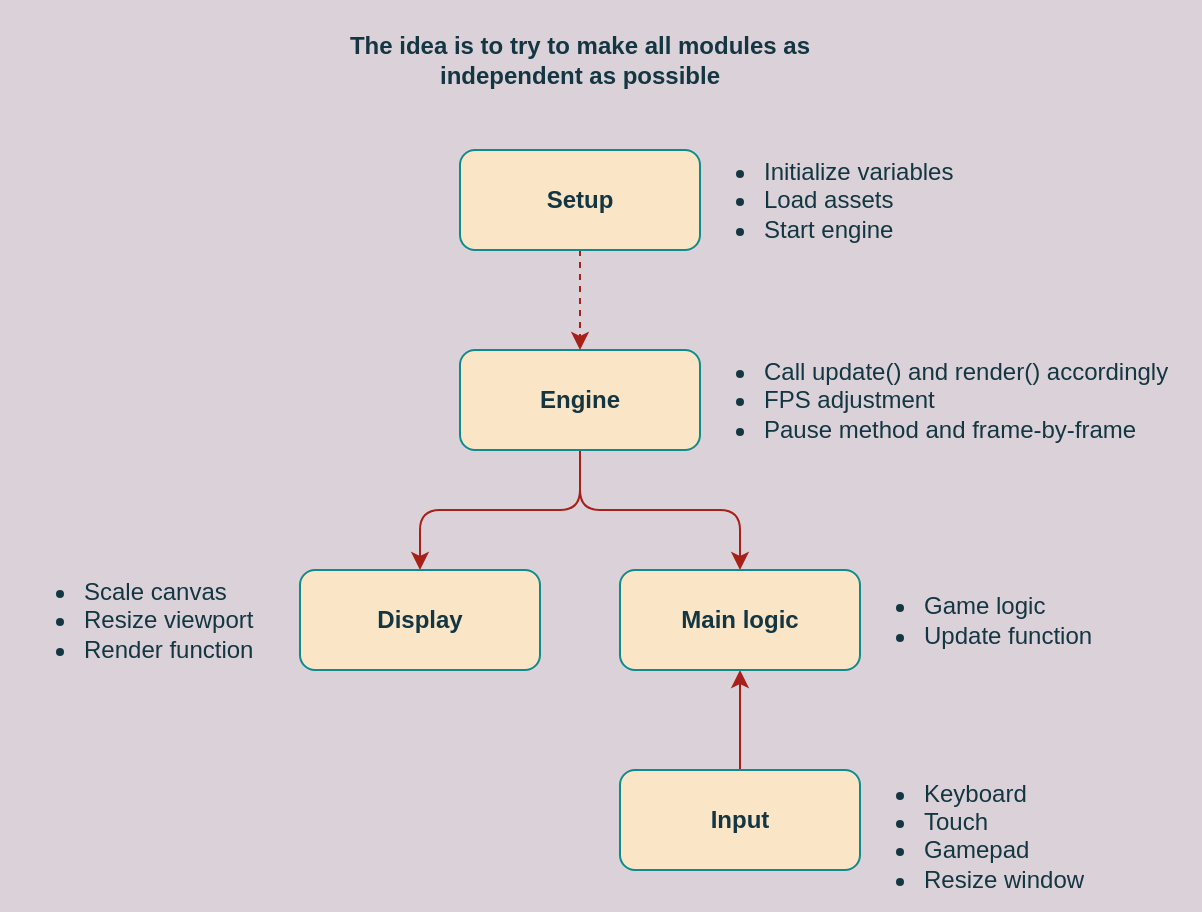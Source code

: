 <mxfile version="14.9.7" type="github">
  <diagram id="R0P0jk8W3eX0sR2WrKLu" name="Page-1">
    <mxGraphModel dx="898" dy="1010" grid="1" gridSize="10" guides="1" tooltips="1" connect="1" arrows="1" fold="1" page="0" pageScale="1" pageWidth="850" pageHeight="1100" background="#DAD2D8" math="0" shadow="0">
      <root>
        <mxCell id="0" />
        <mxCell id="1" parent="0" />
        <mxCell id="xowOyP4QKrm03nZHnSHo-1" style="edgeStyle=orthogonalEdgeStyle;curved=0;rounded=1;sketch=0;orthogonalLoop=1;jettySize=auto;html=1;exitX=0.5;exitY=1;exitDx=0;exitDy=0;entryX=0.5;entryY=0;entryDx=0;entryDy=0;fontColor=#143642;strokeColor=#A8201A;fillColor=#FAE5C7;labelBackgroundColor=#DAD2D8;" edge="1" parent="1" source="xowOyP4QKrm03nZHnSHo-3" target="xowOyP4QKrm03nZHnSHo-7">
          <mxGeometry relative="1" as="geometry" />
        </mxCell>
        <mxCell id="xowOyP4QKrm03nZHnSHo-2" style="edgeStyle=orthogonalEdgeStyle;curved=0;rounded=1;sketch=0;orthogonalLoop=1;jettySize=auto;html=1;exitX=0.5;exitY=1;exitDx=0;exitDy=0;entryX=0.5;entryY=0;entryDx=0;entryDy=0;fontColor=#143642;strokeColor=#A8201A;fillColor=#FAE5C7;labelBackgroundColor=#DAD2D8;" edge="1" parent="1" source="xowOyP4QKrm03nZHnSHo-3" target="xowOyP4QKrm03nZHnSHo-4">
          <mxGeometry relative="1" as="geometry" />
        </mxCell>
        <mxCell id="xowOyP4QKrm03nZHnSHo-3" value="&lt;b&gt;Engine&lt;/b&gt;" style="rounded=1;whiteSpace=wrap;html=1;fillColor=#FAE5C7;strokeColor=#0F8B8D;fontColor=#143642;" vertex="1" parent="1">
          <mxGeometry x="320" y="130" width="120" height="50" as="geometry" />
        </mxCell>
        <mxCell id="xowOyP4QKrm03nZHnSHo-4" value="&lt;b&gt;Display&lt;/b&gt;" style="rounded=1;whiteSpace=wrap;html=1;fillColor=#FAE5C7;strokeColor=#0F8B8D;fontColor=#143642;" vertex="1" parent="1">
          <mxGeometry x="240" y="240" width="120" height="50" as="geometry" />
        </mxCell>
        <mxCell id="xowOyP4QKrm03nZHnSHo-13" style="edgeStyle=orthogonalEdgeStyle;curved=0;rounded=1;sketch=0;orthogonalLoop=1;jettySize=auto;html=1;exitX=0.5;exitY=0;exitDx=0;exitDy=0;entryX=0.5;entryY=1;entryDx=0;entryDy=0;fontColor=#143642;strokeColor=#A8201A;fillColor=#FAE5C7;" edge="1" parent="1" source="xowOyP4QKrm03nZHnSHo-6" target="xowOyP4QKrm03nZHnSHo-7">
          <mxGeometry relative="1" as="geometry" />
        </mxCell>
        <mxCell id="xowOyP4QKrm03nZHnSHo-6" value="&lt;b&gt;Input&lt;/b&gt;" style="rounded=1;whiteSpace=wrap;html=1;fillColor=#FAE5C7;strokeColor=#0F8B8D;fontColor=#143642;" vertex="1" parent="1">
          <mxGeometry x="400" y="340" width="120" height="50" as="geometry" />
        </mxCell>
        <mxCell id="xowOyP4QKrm03nZHnSHo-7" value="&lt;b&gt;Main logic&lt;/b&gt;" style="rounded=1;whiteSpace=wrap;html=1;sketch=0;fontColor=#143642;strokeColor=#0F8B8D;fillColor=#FAE5C7;" vertex="1" parent="1">
          <mxGeometry x="400" y="240" width="120" height="50" as="geometry" />
        </mxCell>
        <mxCell id="xowOyP4QKrm03nZHnSHo-8" style="edgeStyle=orthogonalEdgeStyle;curved=0;rounded=1;sketch=0;orthogonalLoop=1;jettySize=auto;html=1;exitX=0.5;exitY=1;exitDx=0;exitDy=0;entryX=0.5;entryY=0;entryDx=0;entryDy=0;fontColor=#143642;fillColor=#FAE5C7;dashed=1;labelBackgroundColor=#DAD2D8;strokeColor=#A8201A;" edge="1" parent="1" source="xowOyP4QKrm03nZHnSHo-9" target="xowOyP4QKrm03nZHnSHo-3">
          <mxGeometry relative="1" as="geometry" />
        </mxCell>
        <mxCell id="xowOyP4QKrm03nZHnSHo-9" value="&lt;b&gt;Setup&lt;/b&gt;" style="rounded=1;whiteSpace=wrap;html=1;sketch=0;fontColor=#143642;strokeColor=#0F8B8D;fillColor=#FAE5C7;" vertex="1" parent="1">
          <mxGeometry x="320" y="30" width="120" height="50" as="geometry" />
        </mxCell>
        <mxCell id="xowOyP4QKrm03nZHnSHo-10" value="&lt;b&gt;The idea is to try to make all modules as independent as possible&lt;/b&gt;" style="text;html=1;strokeColor=none;fillColor=none;align=center;verticalAlign=middle;whiteSpace=wrap;rounded=0;sketch=0;fontColor=#143642;" vertex="1" parent="1">
          <mxGeometry x="255" y="-45" width="250" height="60" as="geometry" />
        </mxCell>
        <mxCell id="xowOyP4QKrm03nZHnSHo-11" value="&lt;ul&gt;&lt;li&gt;Keyboard&lt;/li&gt;&lt;li&gt;Touch&lt;/li&gt;&lt;li&gt;Gamepad&lt;/li&gt;&lt;li&gt;Resize window&lt;/li&gt;&lt;/ul&gt;" style="text;strokeColor=none;fillColor=none;html=1;whiteSpace=wrap;verticalAlign=middle;overflow=hidden;rounded=0;sketch=0;fontColor=#143642;" vertex="1" parent="1">
          <mxGeometry x="510" y="330" width="140" height="80" as="geometry" />
        </mxCell>
        <mxCell id="xowOyP4QKrm03nZHnSHo-12" value="&lt;ul&gt;&lt;li&gt;&lt;span style=&quot;text-align: center&quot;&gt;Initialize variables&lt;/span&gt;&lt;/li&gt;&lt;li&gt;&lt;span style=&quot;text-align: center&quot;&gt;Load assets&lt;/span&gt;&lt;/li&gt;&lt;li&gt;&lt;span style=&quot;text-align: center&quot;&gt;Start engine&lt;/span&gt;&lt;br&gt;&lt;/li&gt;&lt;/ul&gt;" style="text;strokeColor=none;fillColor=none;html=1;whiteSpace=wrap;verticalAlign=middle;overflow=hidden;rounded=0;sketch=0;fontColor=#143642;" vertex="1" parent="1">
          <mxGeometry x="430" y="15" width="140" height="80" as="geometry" />
        </mxCell>
        <mxCell id="xowOyP4QKrm03nZHnSHo-14" value="&lt;ul&gt;&lt;li&gt;Call update() and render() accordingly&lt;/li&gt;&lt;li&gt;FPS adjustment&lt;/li&gt;&lt;li&gt;Pause method and frame-by-frame&lt;/li&gt;&lt;/ul&gt;" style="text;strokeColor=none;fillColor=none;html=1;whiteSpace=wrap;verticalAlign=middle;overflow=hidden;rounded=0;sketch=0;fontColor=#143642;" vertex="1" parent="1">
          <mxGeometry x="430" y="115" width="260" height="80" as="geometry" />
        </mxCell>
        <mxCell id="xowOyP4QKrm03nZHnSHo-15" value="&lt;ul&gt;&lt;li&gt;Game logic&lt;/li&gt;&lt;li&gt;Update function&lt;/li&gt;&lt;/ul&gt;" style="text;strokeColor=none;fillColor=none;html=1;whiteSpace=wrap;verticalAlign=middle;overflow=hidden;rounded=0;sketch=0;fontColor=#143642;" vertex="1" parent="1">
          <mxGeometry x="510" y="225" width="130" height="80" as="geometry" />
        </mxCell>
        <mxCell id="xowOyP4QKrm03nZHnSHo-16" value="&lt;ul&gt;&lt;li&gt;Scale canvas&lt;/li&gt;&lt;li&gt;Resize viewport&lt;/li&gt;&lt;li&gt;Render function&lt;/li&gt;&lt;/ul&gt;" style="text;strokeColor=none;fillColor=none;html=1;whiteSpace=wrap;verticalAlign=middle;overflow=hidden;rounded=0;sketch=0;fontColor=#143642;" vertex="1" parent="1">
          <mxGeometry x="90" y="225" width="140" height="80" as="geometry" />
        </mxCell>
      </root>
    </mxGraphModel>
  </diagram>
</mxfile>
